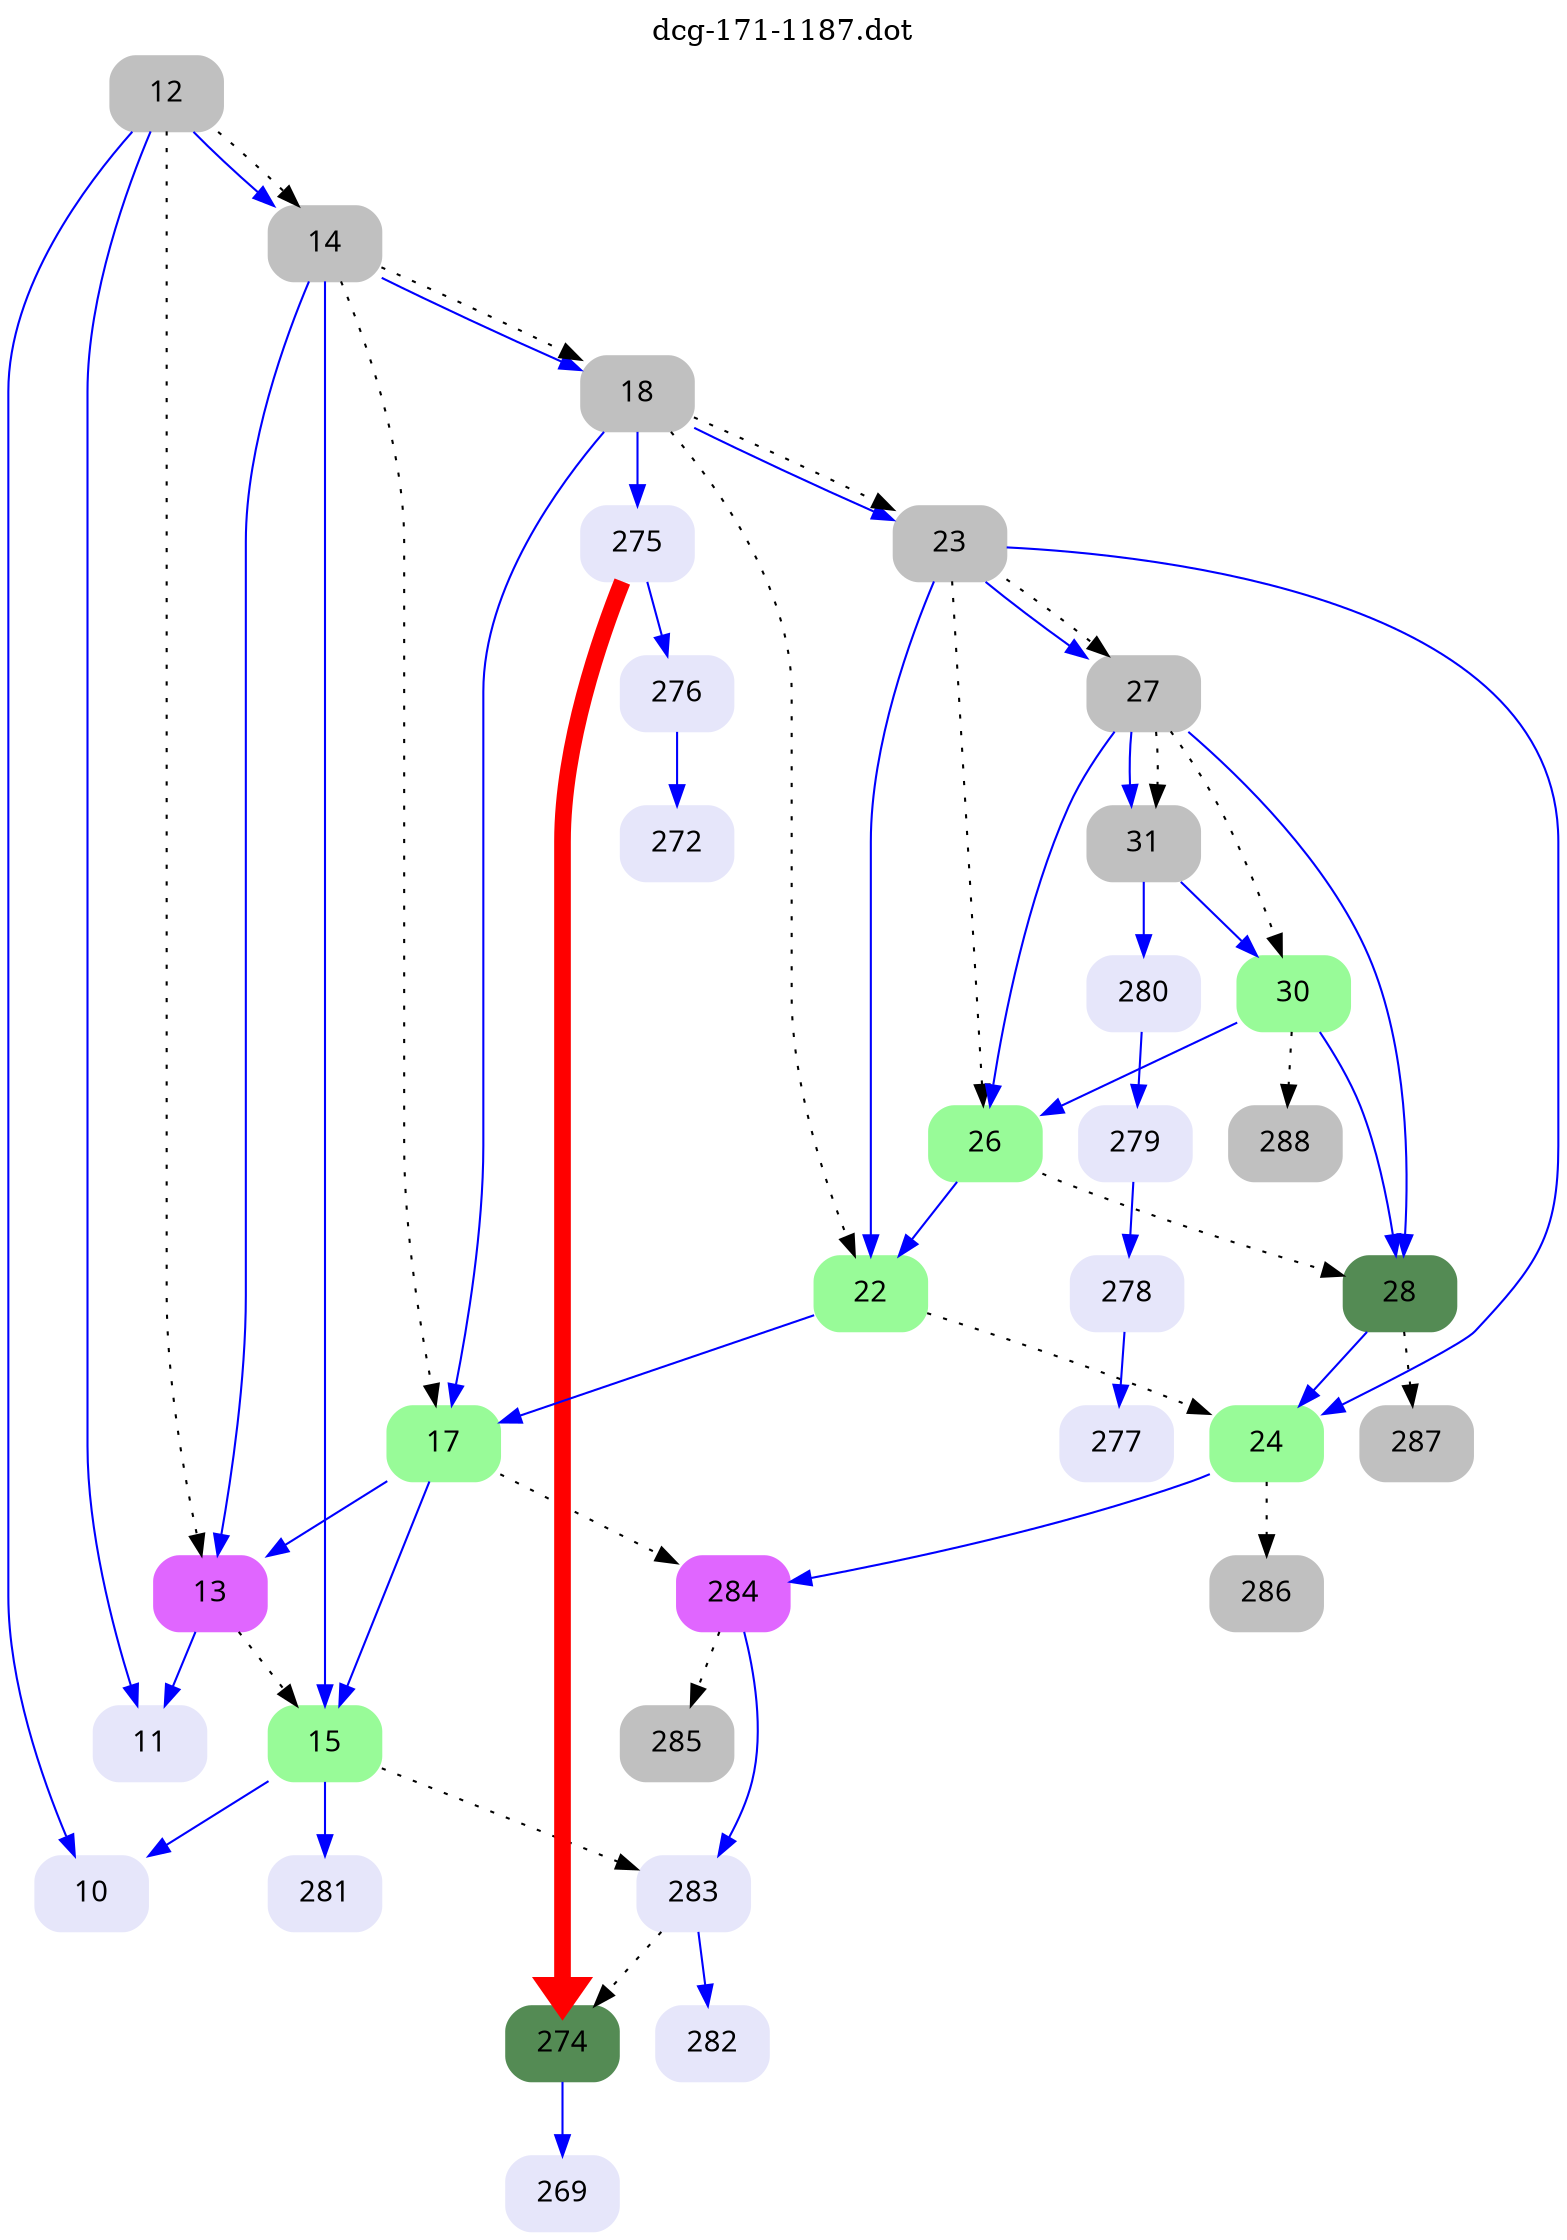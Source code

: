 digraph dcg_171 {
  labelloc="t";
  label="dcg-171-1187.dot";
  node [fontname="sans-serif"];
  node [shape=box style="rounded,filled"];
  n12 [label="12" color=grey];
  n12 -> n11 [color=blue penwidth=1];
  n12 -> n10 [color=blue penwidth=1];
  n12 -> n14 [color=blue penwidth=1];
  n12 -> n13 [style=dotted,label=""];
  n12 -> n14 [style=dotted,label=""];
  n14 [label="14" color=grey];
  n14 -> n13 [color=blue penwidth=1];
  n14 -> n15 [color=blue penwidth=1];
  n14 -> n18 [color=blue penwidth=1];
  n14 -> n17 [style=dotted,label=""];
  n14 -> n18 [style=dotted,label=""];
  n18 [label="18" color=grey];
  n18 -> n17 [color=blue penwidth=1];
  n18 -> n275 [color=blue penwidth=1];
  n18 -> n23 [color=blue penwidth=1];
  n18 -> n22 [style=dotted,label=""];
  n18 -> n23 [style=dotted,label=""];
  n23 [label="23" color=grey];
  n23 -> n22 [color=blue penwidth=1];
  n23 -> n24 [color=blue penwidth=1];
  n23 -> n27 [color=blue penwidth=1];
  n23 -> n26 [style=dotted,label=""];
  n23 -> n27 [style=dotted,label=""];
  n27 [label="27" color=grey];
  n27 -> n26 [color=blue penwidth=1];
  n27 -> n28 [color=blue penwidth=1];
  n27 -> n31 [color=blue penwidth=1];
  n27 -> n30 [style=dotted,label=""];
  n27 -> n31 [style=dotted,label=""];
  n31 [label="31" color=grey];
  n31 -> n30 [color=blue penwidth=1];
  n31 -> n280 [color=blue penwidth=1];
  n280 [label="280" color=lavender];
  n280 -> n279 [color=blue penwidth=1];
  n279 [label="279" color=lavender];
  n279 -> n278 [color=blue penwidth=1];
  n278 [label="278" color=lavender];
  n278 -> n277 [color=blue penwidth=1];
  n277 [label="277" color=lavender];
  n30 [label="30" color=palegreen];
  n30 -> n26 [color=blue penwidth=1];
  n30 -> n28 [color=blue penwidth=1];
  n30 -> n288 [style=dotted,label=""];
  n28 [label="28" color=palegreen4];
  n28 -> n24 [color=blue penwidth=1];
  n28 -> n287 [style=dotted,label=""];
  n24 [label="24" color=palegreen];
  n24 -> n284 [color=blue penwidth=1];
  n24 -> n286 [style=dotted,label=""];
  n284 [label="284" color=mediumorchid1];
  n284 -> n283 [color=blue penwidth=1];
  n284 -> n285 [style=dotted,label=""];
  n283 [label="283" color=lavender];
  n283 -> n282 [color=blue penwidth=1];
  n283 -> n274 [style=dotted,label=""];
  n282 [label="282" color=lavender];
  n274 [label="274" color=palegreen4];
  n274 -> n269 [color=blue penwidth=1];
  n269 [label="269" color=lavender];
  n285 [label="285" color=grey];
  n286 [label="286" color=grey];
  n287 [label="287" color=grey];
  n26 [label="26" color=palegreen];
  n26 -> n22 [color=blue penwidth=1];
  n26 -> n28 [style=dotted,label=""];
  n22 [label="22" color=palegreen];
  n22 -> n17 [color=blue penwidth=1];
  n22 -> n24 [style=dotted,label=""];
  n17 [label="17" color=palegreen];
  n17 -> n13 [color=blue penwidth=1];
  n17 -> n15 [color=blue penwidth=1];
  n17 -> n284 [style=dotted,label=""];
  n15 [label="15" color=palegreen];
  n15 -> n10 [color=blue penwidth=1];
  n15 -> n281 [color=blue penwidth=1];
  n15 -> n283 [style=dotted,label=""];
  n281 [label="281" color=lavender];
  n10 [label="10" color=lavender];
  n13 [label="13" color=mediumorchid1];
  n13 -> n11 [color=blue penwidth=1];
  n13 -> n15 [style=dotted,label=""];
  n11 [label="11" color=lavender];
  n288 [label="288" color=grey];
  n275 [label="275" color=lavender];
  n275 -> n274 [color=red penwidth=8];
  n275 -> n276 [color=blue penwidth=1];
  n276 [label="276" color=lavender];
  n276 -> n272 [color=blue penwidth=1];
  n272 [label="272" color=lavender];
}
